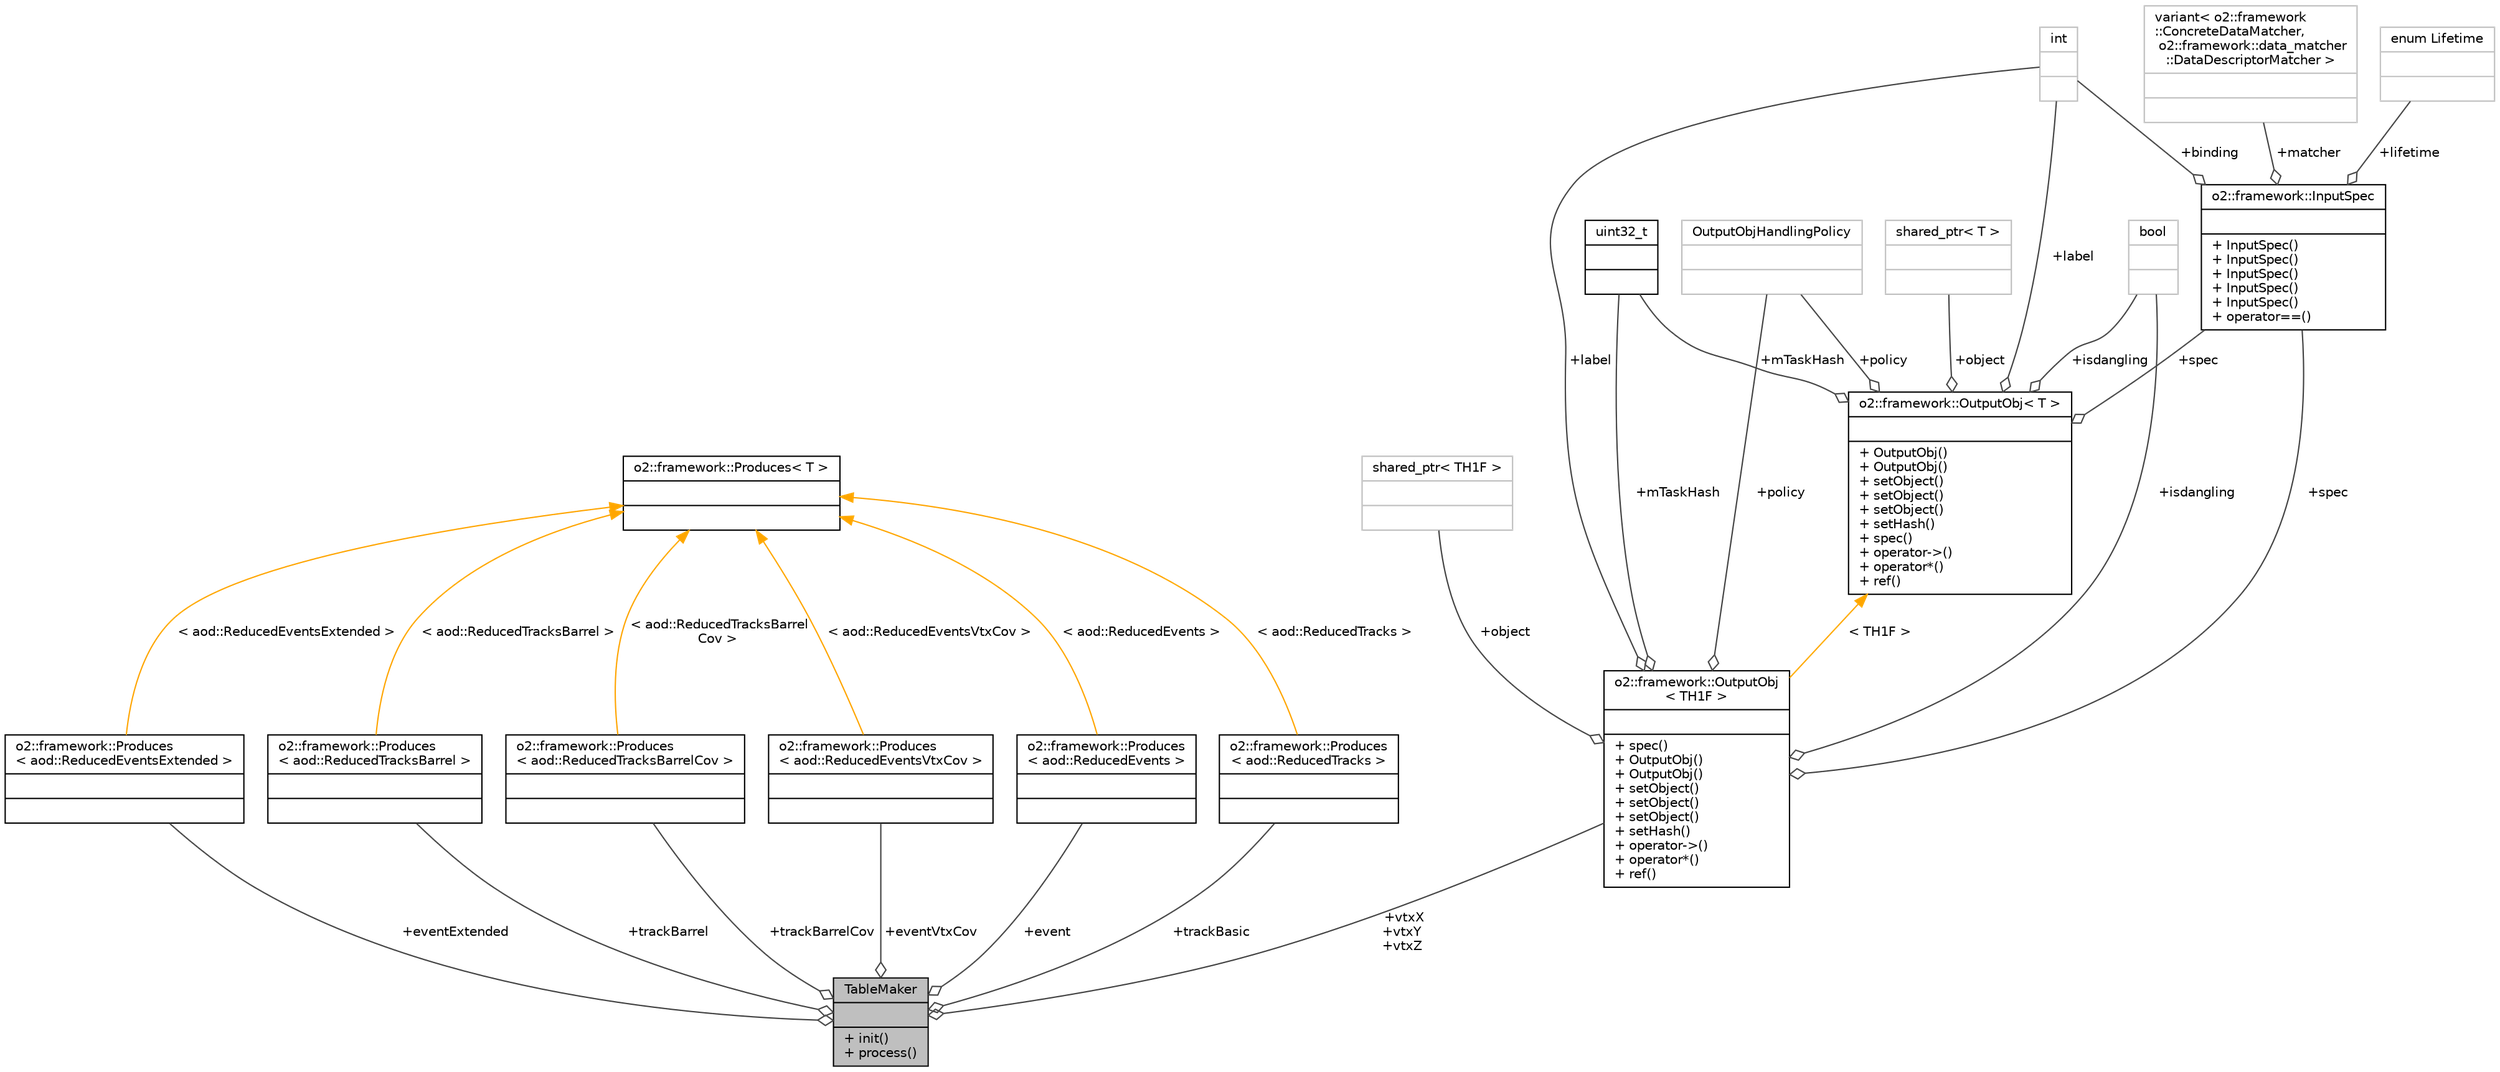 digraph "TableMaker"
{
 // INTERACTIVE_SVG=YES
  bgcolor="transparent";
  edge [fontname="Helvetica",fontsize="10",labelfontname="Helvetica",labelfontsize="10"];
  node [fontname="Helvetica",fontsize="10",shape=record];
  Node1 [label="{TableMaker\n||+ init()\l+ process()\l}",height=0.2,width=0.4,color="black", fillcolor="grey75", style="filled", fontcolor="black"];
  Node2 -> Node1 [color="grey25",fontsize="10",style="solid",label=" +event" ,arrowhead="odiamond",fontname="Helvetica"];
  Node2 [label="{o2::framework::Produces\l\< aod::ReducedEvents \>\n||}",height=0.2,width=0.4,color="black",URL="$d6/d86/structo2_1_1framework_1_1Produces.html"];
  Node3 -> Node2 [dir="back",color="orange",fontsize="10",style="solid",label=" \< aod::ReducedEvents \>" ,fontname="Helvetica"];
  Node3 [label="{o2::framework::Produces\< T \>\n||}",height=0.2,width=0.4,color="black",URL="$d6/d86/structo2_1_1framework_1_1Produces.html"];
  Node4 -> Node1 [color="grey25",fontsize="10",style="solid",label=" +trackBasic" ,arrowhead="odiamond",fontname="Helvetica"];
  Node4 [label="{o2::framework::Produces\l\< aod::ReducedTracks \>\n||}",height=0.2,width=0.4,color="black",URL="$d6/d86/structo2_1_1framework_1_1Produces.html"];
  Node3 -> Node4 [dir="back",color="orange",fontsize="10",style="solid",label=" \< aod::ReducedTracks \>" ,fontname="Helvetica"];
  Node5 -> Node1 [color="grey25",fontsize="10",style="solid",label=" +eventExtended" ,arrowhead="odiamond",fontname="Helvetica"];
  Node5 [label="{o2::framework::Produces\l\< aod::ReducedEventsExtended \>\n||}",height=0.2,width=0.4,color="black",URL="$d6/d86/structo2_1_1framework_1_1Produces.html"];
  Node3 -> Node5 [dir="back",color="orange",fontsize="10",style="solid",label=" \< aod::ReducedEventsExtended \>" ,fontname="Helvetica"];
  Node6 -> Node1 [color="grey25",fontsize="10",style="solid",label=" +vtxX\n+vtxY\n+vtxZ" ,arrowhead="odiamond",fontname="Helvetica"];
  Node6 [label="{o2::framework::OutputObj\l\< TH1F \>\n||+ spec()\l+ OutputObj()\l+ OutputObj()\l+ setObject()\l+ setObject()\l+ setObject()\l+ setHash()\l+ operator-\>()\l+ operator*()\l+ ref()\l}",height=0.2,width=0.4,color="black",URL="$d4/d79/structo2_1_1framework_1_1OutputObj.html"];
  Node7 -> Node6 [color="grey25",fontsize="10",style="solid",label=" +policy" ,arrowhead="odiamond",fontname="Helvetica"];
  Node7 [label="{OutputObjHandlingPolicy\n||}",height=0.2,width=0.4,color="grey75"];
  Node8 -> Node6 [color="grey25",fontsize="10",style="solid",label=" +mTaskHash" ,arrowhead="odiamond",fontname="Helvetica"];
  Node8 [label="{uint32_t\n||}",height=0.2,width=0.4,color="black",URL="$d3/d87/classuint32__t.html"];
  Node9 -> Node6 [color="grey25",fontsize="10",style="solid",label=" +label" ,arrowhead="odiamond",fontname="Helvetica"];
  Node9 [label="{int\n||}",height=0.2,width=0.4,color="grey75"];
  Node10 -> Node6 [color="grey25",fontsize="10",style="solid",label=" +isdangling" ,arrowhead="odiamond",fontname="Helvetica"];
  Node10 [label="{bool\n||}",height=0.2,width=0.4,color="grey75"];
  Node11 -> Node6 [color="grey25",fontsize="10",style="solid",label=" +spec" ,arrowhead="odiamond",fontname="Helvetica"];
  Node11 [label="{o2::framework::InputSpec\n||+ InputSpec()\l+ InputSpec()\l+ InputSpec()\l+ InputSpec()\l+ InputSpec()\l+ operator==()\l}",height=0.2,width=0.4,color="black",URL="$da/d96/structo2_1_1framework_1_1InputSpec.html"];
  Node12 -> Node11 [color="grey25",fontsize="10",style="solid",label=" +lifetime" ,arrowhead="odiamond",fontname="Helvetica"];
  Node12 [label="{enum Lifetime\n||}",height=0.2,width=0.4,color="grey75"];
  Node13 -> Node11 [color="grey25",fontsize="10",style="solid",label=" +matcher" ,arrowhead="odiamond",fontname="Helvetica"];
  Node13 [label="{variant\< o2::framework\l::ConcreteDataMatcher,\l o2::framework::data_matcher\l::DataDescriptorMatcher \>\n||}",height=0.2,width=0.4,color="grey75"];
  Node9 -> Node11 [color="grey25",fontsize="10",style="solid",label=" +binding" ,arrowhead="odiamond",fontname="Helvetica"];
  Node14 -> Node6 [color="grey25",fontsize="10",style="solid",label=" +object" ,arrowhead="odiamond",fontname="Helvetica"];
  Node14 [label="{shared_ptr\< TH1F \>\n||}",height=0.2,width=0.4,color="grey75"];
  Node15 -> Node6 [dir="back",color="orange",fontsize="10",style="solid",label=" \< TH1F \>" ,fontname="Helvetica"];
  Node15 [label="{o2::framework::OutputObj\< T \>\n||+ OutputObj()\l+ OutputObj()\l+ setObject()\l+ setObject()\l+ setObject()\l+ setHash()\l+ spec()\l+ operator-\>()\l+ operator*()\l+ ref()\l}",height=0.2,width=0.4,color="black",URL="$d4/d79/structo2_1_1framework_1_1OutputObj.html"];
  Node8 -> Node15 [color="grey25",fontsize="10",style="solid",label=" +mTaskHash" ,arrowhead="odiamond",fontname="Helvetica"];
  Node7 -> Node15 [color="grey25",fontsize="10",style="solid",label=" +policy" ,arrowhead="odiamond",fontname="Helvetica"];
  Node9 -> Node15 [color="grey25",fontsize="10",style="solid",label=" +label" ,arrowhead="odiamond",fontname="Helvetica"];
  Node16 -> Node15 [color="grey25",fontsize="10",style="solid",label=" +object" ,arrowhead="odiamond",fontname="Helvetica"];
  Node16 [label="{shared_ptr\< T \>\n||}",height=0.2,width=0.4,color="grey75"];
  Node10 -> Node15 [color="grey25",fontsize="10",style="solid",label=" +isdangling" ,arrowhead="odiamond",fontname="Helvetica"];
  Node11 -> Node15 [color="grey25",fontsize="10",style="solid",label=" +spec" ,arrowhead="odiamond",fontname="Helvetica"];
  Node17 -> Node1 [color="grey25",fontsize="10",style="solid",label=" +trackBarrel" ,arrowhead="odiamond",fontname="Helvetica"];
  Node17 [label="{o2::framework::Produces\l\< aod::ReducedTracksBarrel \>\n||}",height=0.2,width=0.4,color="black",URL="$d6/d86/structo2_1_1framework_1_1Produces.html"];
  Node3 -> Node17 [dir="back",color="orange",fontsize="10",style="solid",label=" \< aod::ReducedTracksBarrel \>" ,fontname="Helvetica"];
  Node18 -> Node1 [color="grey25",fontsize="10",style="solid",label=" +trackBarrelCov" ,arrowhead="odiamond",fontname="Helvetica"];
  Node18 [label="{o2::framework::Produces\l\< aod::ReducedTracksBarrelCov \>\n||}",height=0.2,width=0.4,color="black",URL="$d6/d86/structo2_1_1framework_1_1Produces.html"];
  Node3 -> Node18 [dir="back",color="orange",fontsize="10",style="solid",label=" \< aod::ReducedTracksBarrel\lCov \>" ,fontname="Helvetica"];
  Node19 -> Node1 [color="grey25",fontsize="10",style="solid",label=" +eventVtxCov" ,arrowhead="odiamond",fontname="Helvetica"];
  Node19 [label="{o2::framework::Produces\l\< aod::ReducedEventsVtxCov \>\n||}",height=0.2,width=0.4,color="black",URL="$d6/d86/structo2_1_1framework_1_1Produces.html"];
  Node3 -> Node19 [dir="back",color="orange",fontsize="10",style="solid",label=" \< aod::ReducedEventsVtxCov \>" ,fontname="Helvetica"];
}
